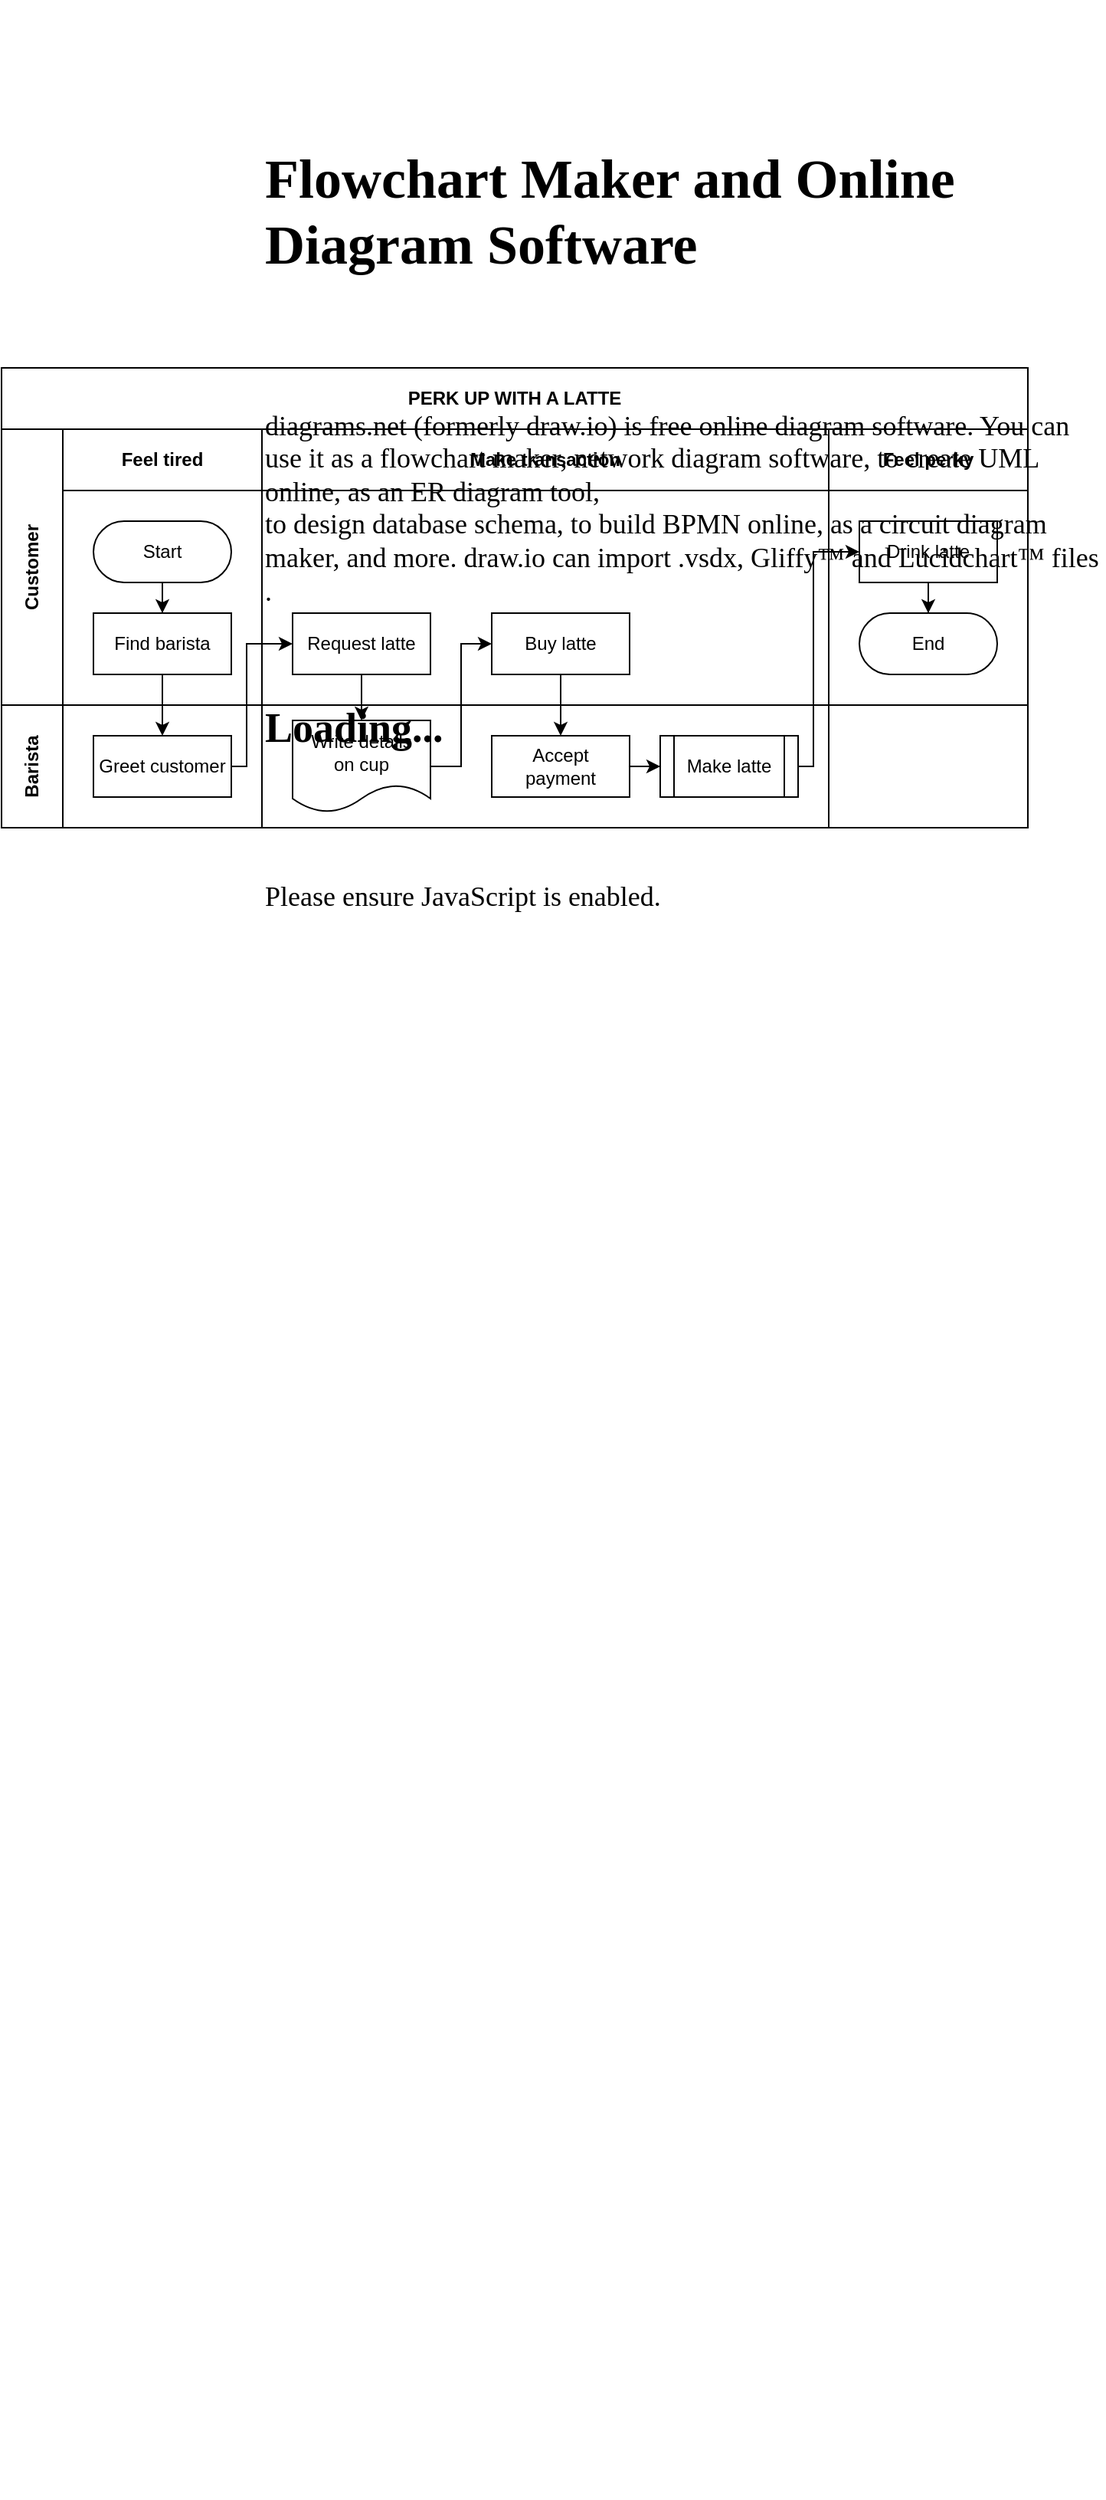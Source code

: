 <mxfile version="15.3.3" type="github">
  <diagram id="kgpKYQtTHZ0yAKxKKP6v" name="Page-1">
    <mxGraphModel dx="447" dy="1909" grid="1" gridSize="10" guides="1" tooltips="1" connect="1" arrows="1" fold="1" page="1" pageScale="1" pageWidth="850" pageHeight="1100" math="0" shadow="0">
      <root>
        <mxCell id="0" />
        <mxCell id="1" parent="0" />
        <mxCell id="3nuBFxr9cyL0pnOWT2aG-1" value="PERK UP WITH A LATTE" style="shape=table;childLayout=tableLayout;rowLines=0;columnLines=0;startSize=40;html=1;whiteSpace=wrap;collapsible=0;recursiveResize=0;expand=0;fontStyle=1" parent="1" vertex="1">
          <mxGeometry x="100" y="70" width="670" height="300" as="geometry" />
        </mxCell>
        <mxCell id="3nuBFxr9cyL0pnOWT2aG-2" value="" style="edgeStyle=orthogonalEdgeStyle;rounded=0;orthogonalLoop=1;jettySize=auto;html=1;" parent="3nuBFxr9cyL0pnOWT2aG-1" source="3nuBFxr9cyL0pnOWT2aG-7" target="3nuBFxr9cyL0pnOWT2aG-17" edge="1">
          <mxGeometry relative="1" as="geometry" />
        </mxCell>
        <mxCell id="3nuBFxr9cyL0pnOWT2aG-3" value="Customer" style="swimlane;horizontal=0;points=[[0,0.5],[1,0.5]];portConstraint=eastwest;startSize=40;html=1;whiteSpace=wrap;collapsible=0;recursiveResize=0;expand=0;" parent="3nuBFxr9cyL0pnOWT2aG-1" vertex="1">
          <mxGeometry y="40" width="670" height="180" as="geometry" />
        </mxCell>
        <mxCell id="3nuBFxr9cyL0pnOWT2aG-4" value="Feel tired" style="swimlane;connectable=0;startSize=40;html=1;whiteSpace=wrap;collapsible=0;recursiveResize=0;expand=0;" parent="3nuBFxr9cyL0pnOWT2aG-3" vertex="1">
          <mxGeometry x="40" width="130" height="180" as="geometry" />
        </mxCell>
        <mxCell id="3nuBFxr9cyL0pnOWT2aG-5" style="edgeStyle=orthogonalEdgeStyle;rounded=0;orthogonalLoop=1;jettySize=auto;html=1;" parent="3nuBFxr9cyL0pnOWT2aG-4" source="3nuBFxr9cyL0pnOWT2aG-6" target="3nuBFxr9cyL0pnOWT2aG-7" edge="1">
          <mxGeometry relative="1" as="geometry" />
        </mxCell>
        <mxCell id="3nuBFxr9cyL0pnOWT2aG-6" value="Start" style="rounded=1;whiteSpace=wrap;html=1;arcSize=50;" parent="3nuBFxr9cyL0pnOWT2aG-4" vertex="1">
          <mxGeometry x="20" y="60" width="90" height="40" as="geometry" />
        </mxCell>
        <mxCell id="3nuBFxr9cyL0pnOWT2aG-7" value="Find barista" style="rounded=0;whiteSpace=wrap;html=1;" parent="3nuBFxr9cyL0pnOWT2aG-4" vertex="1">
          <mxGeometry x="20" y="120" width="90" height="40" as="geometry" />
        </mxCell>
        <mxCell id="3nuBFxr9cyL0pnOWT2aG-8" value="Make transaction" style="swimlane;connectable=0;startSize=40;html=1;whiteSpace=wrap;collapsible=0;recursiveResize=0;expand=0;" parent="3nuBFxr9cyL0pnOWT2aG-3" vertex="1">
          <mxGeometry x="170" width="370" height="180" as="geometry" />
        </mxCell>
        <mxCell id="3nuBFxr9cyL0pnOWT2aG-9" value="Request latte" style="rounded=0;whiteSpace=wrap;html=1;" parent="3nuBFxr9cyL0pnOWT2aG-8" vertex="1">
          <mxGeometry x="20" y="120" width="90" height="40" as="geometry" />
        </mxCell>
        <mxCell id="3nuBFxr9cyL0pnOWT2aG-10" value="Buy latte" style="rounded=0;whiteSpace=wrap;html=1;" parent="3nuBFxr9cyL0pnOWT2aG-8" vertex="1">
          <mxGeometry x="150" y="120" width="90" height="40" as="geometry" />
        </mxCell>
        <mxCell id="3nuBFxr9cyL0pnOWT2aG-11" value="Feel perky" style="swimlane;connectable=0;startSize=40;html=1;whiteSpace=wrap;collapsible=0;recursiveResize=0;expand=0;" parent="3nuBFxr9cyL0pnOWT2aG-3" vertex="1">
          <mxGeometry x="540" width="130" height="180" as="geometry" />
        </mxCell>
        <mxCell id="3nuBFxr9cyL0pnOWT2aG-12" style="edgeStyle=orthogonalEdgeStyle;rounded=0;orthogonalLoop=1;jettySize=auto;html=1;" parent="3nuBFxr9cyL0pnOWT2aG-11" source="3nuBFxr9cyL0pnOWT2aG-13" target="3nuBFxr9cyL0pnOWT2aG-14" edge="1">
          <mxGeometry relative="1" as="geometry" />
        </mxCell>
        <mxCell id="3nuBFxr9cyL0pnOWT2aG-13" value="Drink latte" style="rounded=0;whiteSpace=wrap;html=1;" parent="3nuBFxr9cyL0pnOWT2aG-11" vertex="1">
          <mxGeometry x="20" y="60" width="90" height="40" as="geometry" />
        </mxCell>
        <mxCell id="3nuBFxr9cyL0pnOWT2aG-14" value="End" style="rounded=1;whiteSpace=wrap;html=1;arcSize=50;" parent="3nuBFxr9cyL0pnOWT2aG-11" vertex="1">
          <mxGeometry x="20" y="120" width="90" height="40" as="geometry" />
        </mxCell>
        <mxCell id="3nuBFxr9cyL0pnOWT2aG-15" value="Barista" style="swimlane;horizontal=0;points=[[0,0.5],[1,0.5]];portConstraint=eastwest;startSize=40;html=1;whiteSpace=wrap;collapsible=0;recursiveResize=0;expand=0;" parent="3nuBFxr9cyL0pnOWT2aG-1" vertex="1">
          <mxGeometry y="220" width="670" height="80" as="geometry" />
        </mxCell>
        <mxCell id="3nuBFxr9cyL0pnOWT2aG-16" value="" style="swimlane;connectable=0;startSize=0;html=1;whiteSpace=wrap;collapsible=0;recursiveResize=0;expand=0;" parent="3nuBFxr9cyL0pnOWT2aG-15" vertex="1">
          <mxGeometry x="40" width="130" height="80" as="geometry" />
        </mxCell>
        <mxCell id="3nuBFxr9cyL0pnOWT2aG-17" value="Greet customer" style="rounded=0;whiteSpace=wrap;html=1;" parent="3nuBFxr9cyL0pnOWT2aG-16" vertex="1">
          <mxGeometry x="20" y="20" width="90" height="40" as="geometry" />
        </mxCell>
        <mxCell id="3nuBFxr9cyL0pnOWT2aG-18" value="" style="swimlane;connectable=0;startSize=0;html=1;whiteSpace=wrap;collapsible=0;recursiveResize=0;expand=0;" parent="3nuBFxr9cyL0pnOWT2aG-15" vertex="1">
          <mxGeometry x="170" width="370" height="80" as="geometry" />
        </mxCell>
        <mxCell id="3nuBFxr9cyL0pnOWT2aG-19" value="" style="edgeStyle=orthogonalEdgeStyle;rounded=0;orthogonalLoop=1;jettySize=auto;html=1;" parent="3nuBFxr9cyL0pnOWT2aG-18" source="3nuBFxr9cyL0pnOWT2aG-20" target="3nuBFxr9cyL0pnOWT2aG-22" edge="1">
          <mxGeometry relative="1" as="geometry" />
        </mxCell>
        <mxCell id="3nuBFxr9cyL0pnOWT2aG-20" value="Accept&lt;br&gt;payment" style="rounded=0;whiteSpace=wrap;html=1;" parent="3nuBFxr9cyL0pnOWT2aG-18" vertex="1">
          <mxGeometry x="150" y="20" width="90" height="40" as="geometry" />
        </mxCell>
        <mxCell id="3nuBFxr9cyL0pnOWT2aG-21" value="Write details&lt;br&gt;on cup" style="shape=document;whiteSpace=wrap;html=1;boundedLbl=1;" parent="3nuBFxr9cyL0pnOWT2aG-18" vertex="1">
          <mxGeometry x="20" y="10" width="90" height="60" as="geometry" />
        </mxCell>
        <mxCell id="3nuBFxr9cyL0pnOWT2aG-22" value="Make latte" style="shape=process;whiteSpace=wrap;html=1;backgroundOutline=1;" parent="3nuBFxr9cyL0pnOWT2aG-18" vertex="1">
          <mxGeometry x="260" y="20" width="90" height="40" as="geometry" />
        </mxCell>
        <mxCell id="3nuBFxr9cyL0pnOWT2aG-23" value="" style="swimlane;connectable=0;startSize=0;html=1;whiteSpace=wrap;collapsible=0;recursiveResize=0;expand=0;" parent="3nuBFxr9cyL0pnOWT2aG-15" vertex="1">
          <mxGeometry x="540" width="130" height="80" as="geometry" />
        </mxCell>
        <mxCell id="3nuBFxr9cyL0pnOWT2aG-24" value="" style="edgeStyle=orthogonalEdgeStyle;rounded=0;orthogonalLoop=1;jettySize=auto;html=1;" parent="3nuBFxr9cyL0pnOWT2aG-1" source="3nuBFxr9cyL0pnOWT2aG-17" target="3nuBFxr9cyL0pnOWT2aG-9" edge="1">
          <mxGeometry relative="1" as="geometry">
            <Array as="points">
              <mxPoint x="160" y="260" />
              <mxPoint x="160" y="180" />
            </Array>
          </mxGeometry>
        </mxCell>
        <mxCell id="3nuBFxr9cyL0pnOWT2aG-25" value="" style="edgeStyle=orthogonalEdgeStyle;rounded=0;orthogonalLoop=1;jettySize=auto;html=1;" parent="3nuBFxr9cyL0pnOWT2aG-1" source="3nuBFxr9cyL0pnOWT2aG-9" target="3nuBFxr9cyL0pnOWT2aG-21" edge="1">
          <mxGeometry relative="1" as="geometry" />
        </mxCell>
        <mxCell id="3nuBFxr9cyL0pnOWT2aG-26" value="" style="edgeStyle=orthogonalEdgeStyle;rounded=0;orthogonalLoop=1;jettySize=auto;html=1;" parent="3nuBFxr9cyL0pnOWT2aG-1" source="3nuBFxr9cyL0pnOWT2aG-21" target="3nuBFxr9cyL0pnOWT2aG-10" edge="1">
          <mxGeometry relative="1" as="geometry">
            <Array as="points">
              <mxPoint x="300" y="260" />
              <mxPoint x="300" y="180" />
            </Array>
          </mxGeometry>
        </mxCell>
        <mxCell id="3nuBFxr9cyL0pnOWT2aG-27" value="" style="edgeStyle=orthogonalEdgeStyle;rounded=0;orthogonalLoop=1;jettySize=auto;html=1;" parent="3nuBFxr9cyL0pnOWT2aG-1" source="3nuBFxr9cyL0pnOWT2aG-10" target="3nuBFxr9cyL0pnOWT2aG-20" edge="1">
          <mxGeometry relative="1" as="geometry" />
        </mxCell>
        <mxCell id="3nuBFxr9cyL0pnOWT2aG-28" style="edgeStyle=orthogonalEdgeStyle;rounded=0;orthogonalLoop=1;jettySize=auto;html=1;" parent="3nuBFxr9cyL0pnOWT2aG-1" source="3nuBFxr9cyL0pnOWT2aG-22" target="3nuBFxr9cyL0pnOWT2aG-13" edge="1">
          <mxGeometry relative="1" as="geometry">
            <Array as="points">
              <mxPoint x="530" y="260" />
              <mxPoint x="530" y="120" />
            </Array>
          </mxGeometry>
        </mxCell>
        <mxCell id="OWpsZhFbi_TUfxrdfxFJ-1" value="&lt;!--[if IE]&gt;&lt;meta http-equiv=&quot;X-UA-Compatible&quot; content=&quot;IE=5&quot; &gt;&lt;![endif]--&gt;&#xa;&lt;!DOCTYPE html&gt;&#xa;&lt;html&gt;&#xa;&lt;head&gt;&#xa;    &lt;title&gt;Flowchart Maker &amp;amp; Online Diagram Software&lt;/title&gt;&#xa;    &lt;meta charset=&quot;utf-8&quot;/&gt;&#xa;    &lt;meta http-equiv=&quot;Content-Type&quot; content=&quot;text/html; charset=UTF-8&quot;&gt;&#xa;    &lt;meta name=&quot;Description&quot; content=&quot;diagrams.net is free online diagram software for making flowcharts, process diagrams, org charts, UML, ER and network diagrams&quot;&gt;&#xa;    &lt;meta name=&quot;Keywords&quot; content=&quot;diagram, online, flow chart, flowchart maker, uml, erd&quot;&gt;&#xa;    &lt;meta itemprop=&quot;name&quot; content=&quot;diagrams.net - free flowchart maker and diagrams online&quot;&gt;&#xa; &lt;meta itemprop=&quot;description&quot; content=&quot;diagrams.net is a free online diagramming application  and flowchart maker . You can use it to create UML, entity relationship,&#xa;  org charts, BPMN and BPM, database schema and networks. Also possible are telecommunication network, workflow, flowcharts, maps overlays and GIS, electronic &#xa;  circuit and social network diagrams.&quot;&gt;&#xa; &lt;meta itemprop=&quot;image&quot; content=&quot;https://lh4.googleusercontent.com/-cLKEldMbT_E/Tx8qXDuw6eI/AAAAAAAAAAs/Ke0pnlk8Gpg/w500-h344-k/BPMN%2Bdiagram%2Brc2f.png&quot;&gt;&#xa;    &lt;meta name=&quot;viewport&quot; content=&quot;width=device-width, initial-scale=1.0, maximum-scale=1.0, user-scalable=no&quot;&gt;&#xa; &lt;meta name=&quot;msapplication-config&quot; content=&quot;images/browserconfig.xml&quot;&gt;&#xa;    &lt;meta name=&quot;mobile-web-app-capable&quot; content=&quot;yes&quot;&gt;&#xa; &lt;meta name=&quot;theme-color&quot; content=&quot;#d89000&quot;&gt;&#xa; &lt;script type=&quot;text/javascript&quot;&gt;&#xa;  /**&#xa;   * URL Parameters and protocol description are here:&#xa;   *&#xa;   * https://desk.draw.io/support/solutions/articles/16000042546-what-url-parameters-are-supported&#xa;   *&#xa;   * Parameters for developers:&#xa;   *&#xa;   * - dev=1: For developers only&#xa;   * - test=1: For developers only&#xa;   * - export=URL for export: For developers only&#xa;   * - ignoremime=1: For developers only (see DriveClient.js). Use Cmd-S to override mime.&#xa;   * - createindex=1: For developers only (see etc/build/README)&#xa;   * - filesupport=0: For developers only (see Editor.js in core)&#xa;   * - savesidebar=1: For developers only (see Sidebar.js)&#xa;   * - pages=1: For developers only (see Pages.js)&#xa;   * - lic=email: For developers only (see LicenseServlet.java)&#xa;   * --&#xa;   * - networkshapes=1: For testing network shapes (temporary)&#xa;   */&#xa;  var urlParams = (function()&#xa;  {&#xa;   var result = new Object();&#xa;   var params = window.location.search.slice(1).split(&#39;&amp;&#39;);&#xa;   &#xa;   for (var i = 0; i &lt; params.length; i++)&#xa;   {&#xa;    idx = params[i].indexOf(&#39;=&#39;);&#xa;    &#xa;    if (idx &gt; 0)&#xa;    {&#xa;     result[params[i].substring(0, idx)] = params[i].substring(idx + 1);&#xa;    }&#xa;   }&#xa;   &#xa;   return result;&#xa;  })();&#xa;  &#xa;  // Forces CDN caches by passing URL parameters via URL hash&#xa;  if (window.location.hash != null &amp;&amp; window.location.hash.substring(0, 2) == &#39;#P&#39;)&#xa;  {&#xa;   try&#xa;   {&#xa;    urlParams = JSON.parse(decodeURIComponent(window.location.hash.substring(2)));&#xa;    &#xa;    if (urlParams.hash != null)&#xa;    {&#xa;     window.location.hash = urlParams.hash;&#xa;    }&#xa;   }&#xa;   catch (e)&#xa;   {&#xa;    // ignore&#xa;   }&#xa;  }&#xa;  &#xa;  // Global variable for desktop&#xa;  var mxIsElectron = window &amp;&amp; window.process &amp;&amp; window.process.type;&#xa;&#xa;  // Redirects page if required&#xa;  if (urlParams[&#39;dev&#39;] != &#39;1&#39;)&#xa;  {&#xa;   (function()&#xa;   {&#xa;    var proto = window.location.protocol;&#xa;    &#xa;    if (!mxIsElectron)&#xa;    {&#xa;     var host = window.location.host;&#xa;  &#xa;     // Redirects apex, drive and rt to www&#xa;     if (host === &#39;draw.io&#39; || host === &#39;rt.draw.io&#39; || host === &#39;drive.draw.io&#39;)&#xa;     {&#xa;      host = &#39;www.draw.io&#39;;&#xa;     }&#xa;     &#xa;     var href = proto + &#39;//&#39; + host + window.location.href.substring(&#xa;       window.location.protocol.length +&#xa;       window.location.host.length + 2);&#xa;  &#xa;     // Redirects if href changes&#xa;     if (href != window.location.href)&#xa;     {&#xa;      window.location.href = href;&#xa;     }&#xa;    }&#xa;   })();&#xa;  }&#xa;  &#xa;  /**&#xa;   * Adds meta tag to the page.&#xa;   */&#xa;  function mxmeta(name, content, httpEquiv)&#xa;  {&#xa;   try&#xa;   {&#xa;    var s = document.createElement(&#39;meta&#39;);&#xa;    &#xa;    if (name != null) &#xa;    {&#xa;     s.setAttribute(&#39;name&#39;, name);&#xa;    }&#xa;&#xa;    s.setAttribute(&#39;content&#39;, content);&#xa;    &#xa;    if (httpEquiv != null) &#xa;    {&#xa;     s.setAttribute(&#39;http-equiv&#39;, httpEquiv);&#xa;    }&#xa;&#xa;      var t = document.getElementsByTagName(&#39;meta&#39;)[0];&#xa;      t.parentNode.insertBefore(s, t);&#xa;   }&#xa;   catch (e)&#xa;   {&#xa;    // ignore&#xa;   }&#xa;  };&#xa;  &#xa;  /**&#xa;   * Synchronously adds scripts to the page.&#xa;   */&#xa;  function mxscript(src, onLoad, id, dataAppKey, noWrite)&#xa;  {&#xa;   var defer = onLoad == null &amp;&amp; !noWrite;&#xa;   &#xa;   if ((urlParams[&#39;dev&#39;] != &#39;1&#39; &amp;&amp; typeof document.createElement(&#39;canvas&#39;).getContext === &quot;function&quot;) ||&#xa;    onLoad != null || noWrite)&#xa;   {&#xa;    var s = document.createElement(&#39;script&#39;);&#xa;    s.setAttribute(&#39;type&#39;, &#39;text/javascript&#39;);&#xa;    s.setAttribute(&#39;defer&#39;, &#39;true&#39;);&#xa;    s.setAttribute(&#39;src&#39;, src);&#xa;&#xa;    if (id != null)&#xa;    {&#xa;     s.setAttribute(&#39;id&#39;, id);&#xa;    }&#xa;    &#xa;    if (dataAppKey != null)&#xa;    {&#xa;     s.setAttribute(&#39;data-app-key&#39;, dataAppKey);&#xa;    }&#xa;    &#xa;    if (onLoad != null)&#xa;    {&#xa;     var r = false;&#xa;    &#xa;     s.onload = s.onreadystatechange = function()&#xa;     {&#xa;      if (!r &amp;&amp; (!this.readyState || this.readyState == &#39;complete&#39;))&#xa;      {&#xa;            r = true;&#xa;            onLoad();&#xa;      }&#xa;       };&#xa;    }&#xa;      &#xa;      var t = document.getElementsByTagName(&#39;script&#39;)[0];&#xa;      &#xa;      if (t != null)&#xa;      {&#xa;       t.parentNode.insertBefore(s, t);&#xa;      }&#xa;   }&#xa;   else&#xa;   {&#xa;    document.write(&#39;&lt;script src=&quot;&#39; + src + &#39;&quot;&#39; + ((id != null) ? &#39; id=&quot;&#39; + id +&#39;&quot; &#39; : &#39;&#39;) +&#xa;     ((dataAppKey != null) ? &#39; data-app-key=&quot;&#39; + dataAppKey +&#39;&quot; &#39; : &#39;&#39;) + &#39;&gt;&lt;/scr&#39; + &#39;ipt&gt;&#39;);&#xa;   }&#xa;  };&#xa;&#xa;  /**&#xa;   * Asynchronously adds scripts to the page.&#xa;   */&#xa;  function mxinclude(src)&#xa;  {&#xa;   var g = document.createElement(&#39;script&#39;);&#xa;   g.type = &#39;text/javascript&#39;;&#xa;   g.async = true;&#xa;   g.src = src;&#xa;   &#xa;      var s = document.getElementsByTagName(&#39;script&#39;)[0];&#xa;      s.parentNode.insertBefore(g, s);&#xa;  };&#xa;  &#xa;  /**&#xa;   * Adds meta tags with application name (depends on offline URL parameter)&#xa;   */&#xa;  (function()&#xa;  {&#xa;   var name = &#39;diagrams.net&#39;;&#xa;   mxmeta(&#39;apple-mobile-web-app-title&#39;, name);&#xa;   mxmeta(&#39;application-name&#39;, name);&#xa;&#xa;   if (mxIsElectron)&#xa;   {&#xa;    mxmeta(null, &#39;default-src \&#39;self\&#39; \&#39;unsafe-inline\&#39;; connect-src \&#39;self\&#39; https://*.draw.io https://fonts.googleapis.com https://fonts.gstatic.com; img-src * data:; media-src *; font-src *; style-src-elem \&#39;self\&#39; \&#39;unsafe-inline\&#39; https://fonts.googleapis.com&#39;, &#39;Content-Security-Policy&#39;);&#xa;   }&#xa;  })();&#xa;  &#xa;  // Checks for local storage&#xa;  var isLocalStorage = false;&#xa;  &#xa;  try&#xa;  {&#xa;   isLocalStorage = urlParams[&#39;local&#39;] != &#39;1&#39; &amp;&amp; typeof(localStorage) != &#39;undefined&#39;;&#xa;  }&#xa;  catch (e)&#xa;  {&#xa;   // ignored&#xa;  }&#xa;&#xa;  var mxScriptsLoaded = false, mxWinLoaded = false;&#xa;  &#xa;  function checkAllLoaded()&#xa;  {&#xa;   if (mxScriptsLoaded &amp;&amp; mxWinLoaded)&#xa;   {&#xa;    App.main();    &#xa;   }&#xa;  };&#xa;  &#xa;  var t0 = new Date();&#xa;&#xa;  // Changes paths for local development environment&#xa;  if (urlParams[&#39;dev&#39;] == &#39;1&#39;)&#xa;  {&#xa;   // Used to request grapheditor/mxgraph sources in dev mode&#xa;   var mxDevUrl = document.location.protocol + &#39;//devhost.jgraph.com/drawio/src/main&#39;;&#xa;   &#xa;   // Used to request draw.io sources in dev mode&#xa;   var drawDevUrl = document.location.protocol + &#39;//devhost.jgraph.com/drawio/src/main/webapp/&#39;;&#xa;   var geBasePath = drawDevUrl + &#39;/js/grapheditor&#39;;&#xa;   var mxBasePath = mxDevUrl + &#39;/mxgraph&#39;;&#xa;   &#xa;   if (document.location.protocol == &#39;file:&#39;)&#xa;   {&#xa;    geBasePath = &#39;./js/grapheditor&#39;;&#xa;    mxBasePath = &#39;./mxgraph&#39;;&#xa;    drawDevUrl = &#39;./&#39;;&#xa;    &#xa;    // Forces includes for dev environment in node.js&#xa;    mxForceIncludes = true;&#xa;   }&#xa;&#xa;   mxscript(drawDevUrl + &#39;js/PreConfig.js&#39;);&#xa;   mxscript(drawDevUrl + &#39;js/diagramly/Init.js&#39;);&#xa;   mxscript(geBasePath + &#39;/Init.js&#39;);&#xa;   mxscript(mxBasePath + &#39;/mxClient.js&#39;);&#xa;   &#xa;   // Adds all JS code that depends on mxClient. This indirection via Devel.js is&#xa;   // required in some browsers to make sure mxClient.js (and the files that it&#xa;   // loads asynchronously) are available when the code loaded in Devel.js runs.&#xa;   mxscript(drawDevUrl + &#39;js/diagramly/Devel.js&#39;);&#xa;   &#xa;   // Electron&#xa;   if (mxIsElectron)&#xa;   {&#xa;    mxscript(&#39;js/diagramly/DesktopLibrary.js&#39;);&#xa;    mxscript(&#39;js/diagramly/ElectronApp.js&#39;);&#xa;   }&#xa;   &#xa;   mxscript(drawDevUrl + &#39;js/PostConfig.js&#39;);&#xa;  }&#xa;  else&#xa;  {&#xa;   (function()&#xa;   {&#xa;    var hostName = window.location.hostname;&#xa;    &#xa;    // Supported domains are *.draw.io and the packaged version in Quip&#xa;    var supportedDomain = (hostName.substring(hostName.length - 8, hostName.length) === &#39;.draw.io&#39;) ||&#xa;     (hostName.substring(hostName.length - 13, hostName.length) === &#39;.diagrams.net&#39;);&#xa;     (hostName.substring(hostName.length - 17, hostName.length) === &#39;.quipelements.com&#39;);&#xa;    &#xa;    function loadAppJS()&#xa;    {&#xa;     mxscript(&#39;js/app.min.js&#39;, function()&#xa;     {&#xa;      mxScriptsLoaded = true;&#xa;      checkAllLoaded();&#xa;      &#xa;      if (!supportedDomain)&#xa;      {&#xa;       mxscript(&#39;js/PostConfig.js&#39;);&#xa;      }&#xa;      &#xa;      // Electron&#xa;      if (mxIsElectron)&#xa;      {&#xa;       mxscript(&#39;js/diagramly/DesktopLibrary.js&#39;, function()&#xa;       {&#xa;        mxscript(&#39;js/diagramly/ElectronApp.js&#39;, function()&#xa;        {&#xa;         mxscript(&#39;js/extensions.min.js&#39;, function()&#xa;         {&#xa;          mxscript(&#39;js/stencils.min.js&#39;, function()&#xa;          {&#xa;           mxscript(&#39;js/shapes-14-6-5.min.js&#39;, function()&#xa;           {&#xa;            mxscript(&#39;js/PostConfig.js&#39;);&#xa;           });&#xa;          });&#xa;         });&#xa;        });&#xa;       });&#xa;      }&#xa;     });&#xa;    };&#xa;    &#xa;    if (!supportedDomain || mxIsElectron)&#xa;    {&#xa;     mxscript(&#39;js/PreConfig.js&#39;, loadAppJS);&#xa;    }&#xa;    else&#xa;    {&#xa;     loadAppJS();&#xa;    }&#xa;   })();&#xa;  }&#xa;&#xa;  // Adds basic error handling&#xa;  window.onerror = function()&#xa;  {&#xa;   var status = document.getElementById(&#39;geStatus&#39;);&#xa;   &#xa;   if (status != null)&#xa;   {&#xa;    status.innerHTML = &#39;Page could not be loaded. Please try refreshing.&#39;;&#xa;   }&#xa;  };&#xa; &lt;/script&gt;&#xa;    &lt;link rel=&quot;chrome-webstore-item&quot; href=&quot;https://chrome.google.com/webstore/detail/plgmlhohecdddhbmmkncjdmlhcmaachm&quot;&gt;&#xa; &lt;link rel=&quot;apple-touch-icon&quot; sizes=&quot;180x180&quot; href=&quot;images/apple-touch-icon.png&quot;&gt;&#xa; &lt;link rel=&quot;icon&quot; type=&quot;image/png&quot; sizes=&quot;32x32&quot; href=&quot;images/favicon-32x32.png&quot;&gt;&#xa; &lt;link rel=&quot;icon&quot; type=&quot;image/png&quot; sizes=&quot;16x16&quot; href=&quot;images/favicon-16x16.png&quot;&gt;&#xa; &lt;link rel=&quot;mask-icon&quot; href=&quot;images/safari-pinned-tab.svg&quot; color=&quot;#d89000&quot;&gt;&#xa; &lt;link rel=&quot;stylesheet&quot; type=&quot;text/css&quot; href=&quot;js/croppie/croppie.min.css&quot;&gt;&#xa;    &lt;link rel=&quot;stylesheet&quot; type=&quot;text/css&quot; href=&quot;styles/grapheditor.css&quot;&gt;&#xa;    &lt;link rel=&quot;preconnect&quot; href=&quot;https://storage.googleapis.com&quot;&gt;&#xa;    &lt;link rel=&quot;canonical&quot; href=&quot;https://app.diagrams.net&quot;&gt;&#xa; &lt;link rel=&quot;manifest&quot; href=&quot;images/manifest.json&quot;&gt;&#xa; &lt;link rel=&quot;shortcut icon&quot; href=&quot;favicon.ico&quot;&gt;&#xa; &lt;style type=&quot;text/css&quot;&gt;&#xa;  body { overflow:hidden; }&#xa;  div.picker { z-index: 10007; }&#xa;  .geSidebarContainer .geTitle input {&#xa;   font-size:8pt;&#xa;   color:#606060;&#xa;  }&#xa;  .geBlock {&#xa;   z-index:-3;&#xa;   margin:100px;&#xa;   margin-top:40px;&#xa;   margin-bottom:30px;&#xa;   padding:20px;&#xa;   text-align:center;&#xa;   min-width:50%;&#xa;  }&#xa;  .geBlock h1, .geBlock h2 {&#xa;   margin-top:0px;&#xa;   padding-top:0px;&#xa;  }&#xa;  .geEditor *:not(.geScrollable)::-webkit-scrollbar {&#xa;      width:14px;&#xa;      height:14px;&#xa;  }&#xa;  .geEditor ::-webkit-scrollbar-track {&#xa;   background-clip:padding-box;&#xa;   border:solid transparent;&#xa;   border-width:1px;&#xa;  }&#xa;  .geEditor ::-webkit-scrollbar-corner {&#xa;   background-color:transparent;&#xa;  }&#xa;  .geEditor ::-webkit-scrollbar-thumb {&#xa;   background-color:rgba(0,0,0,.1);&#xa;   background-clip:padding-box;&#xa;   border:solid transparent;&#xa;   border-radius:10px;&#xa;  }&#xa;  .geEditor ::-webkit-scrollbar-thumb:hover {&#xa;   background-color:rgba(0,0,0,.4);&#xa;  }&#xa;  .geTemplate {&#xa;   border:1px solid transparent;&#xa;   display:inline-block;&#xa;   _display:inline;&#xa;   vertical-align:top;&#xa;   border-radius:3px;&#xa;   overflow:hidden;&#xa;   font-size:14pt;&#xa;   cursor:pointer;&#xa;   margin:5px;&#xa;  }&#xa; &lt;/style&gt;&#xa; &lt;!-- Workaround for binary XHR in IE 9/10, see App.loadUrl --&gt;&#xa; &lt;!--[if (IE 9)|(IE 10)]&gt;&lt;!--&gt;&#xa;  &lt;script type=&quot;text/vbscript&quot;&gt;&#xa;   Function mxUtilsBinaryToArray(Binary)&#xa;    Dim i&#xa;    ReDim byteArray(LenB(Binary))&#xa;    For i = 1 To LenB(Binary)&#xa;     byteArray(i-1) = AscB(MidB(Binary, i, 1))&#xa;    Next&#xa;    mxUtilsBinaryToArray = byteArray&#xa;   End Function&#xa;  &lt;/script&gt;&#xa; &lt;!--&lt;![endif]--&gt;&#xa;&lt;/head&gt;&#xa;&lt;body class=&quot;geEditor&quot;&gt;&#xa;&lt;div id=&quot;geInfo&quot;&gt;&#xa; &lt;div class=&quot;geBlock&quot;&gt;&#xa;  &lt;h1&gt;Flowchart Maker and Online Diagram Software&lt;/h1&gt;&#xa;  &lt;p&gt;&#xa;   diagrams.net (formerly draw.io) is free online diagram software. You can use it as a flowchart maker, network diagram software, to create UML online, as an ER diagram tool, &#xa;   to design database schema, to build BPMN online, as a circuit diagram maker, and more. draw.io can import .vsdx, Gliffy&amp;trade; and Lucidchart&amp;trade; files .&#xa;  &lt;/p&gt;&#xa;  &lt;h2 id=&quot;geStatus&quot;&gt;Loading...&lt;/h2&gt;&#xa;  &lt;p&gt;&#xa;   Please ensure JavaScript is enabled.&#xa;  &lt;/p&gt;&#xa; &lt;/div&gt;&#xa;&lt;/div&gt;&#xa;&lt;script type=&quot;text/javascript&quot;&gt;&#xa;/**&#xa; * Main&#xa; */&#xa;if (navigator.userAgent != null &amp;&amp; navigator.userAgent.toLowerCase().&#xa; indexOf(&#39; electron/&#39;) &gt;= 0 &amp;&amp; typeof process !== &#39;undefined&#39; &amp;&amp; process.versions.electron &lt; 5)&#xa;{&#xa; // Redirects old Electron app to latest version&#xa; var div = document.getElementById(&#39;geInfo&#39;);&#xa; &#xa; if (div != null)&#xa; {&#xa;  div.innerHTML = &#39;&lt;center&gt;&lt;h2&gt;You are using an out of date version of this app.&lt;br&gt;Please download the latest version &#39; +&#xa;   &#39;&lt;a href=&quot;https://github.com/jgraph/drawio-desktop/releases/latest&quot; target=&quot;_blank&quot;&gt;here&lt;/a&gt;.&lt;/h2&gt;&lt;/center&gt;&#39;;&#xa; }&#xa;}&#xa;else&#xa;{&#xa; if (urlParams[&#39;dev&#39;] != &#39;1&#39; &amp;&amp; typeof document.createElement(&#39;canvas&#39;).getContext === &quot;function&quot;)&#xa; {&#xa;  window.addEventListener(&#39;load&#39;, function()&#xa;  {&#xa;   mxWinLoaded = true;&#xa;   checkAllLoaded();&#xa;  });&#xa; }&#xa; else&#xa; {&#xa;  App.main();&#xa; }&#xa;}&#xa;&lt;/script&gt;&#xa;&lt;/body&gt;&#xa;&lt;/html&gt;" style="text;whiteSpace=wrap;html=1;fontSize=18;fontFamily=Architects Daughter;" vertex="1" parent="1">
          <mxGeometry x="270" y="-170" width="550" height="1630" as="geometry" />
        </mxCell>
      </root>
    </mxGraphModel>
  </diagram>
</mxfile>

